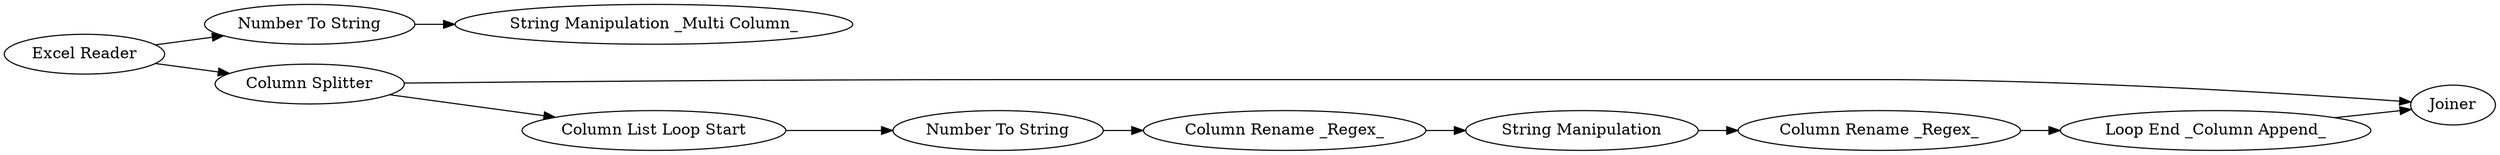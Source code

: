 digraph {
	12 -> 13
	15 -> 14
	16 -> 15
	16 -> 9
	10 -> 8
	9 -> 13
	11 -> 12
	7 -> 10
	6 -> 7
	9 -> 6
	8 -> 11
	16 [label="Excel Reader"]
	14 [label="String Manipulation _Multi Column_"]
	13 [label=Joiner]
	7 [label="Number To String"]
	9 [label="Column Splitter"]
	11 [label="Column Rename _Regex_"]
	8 [label="String Manipulation"]
	6 [label="Column List Loop Start"]
	15 [label="Number To String"]
	12 [label="Loop End _Column Append_"]
	10 [label="Column Rename _Regex_"]
	rankdir=LR
}
